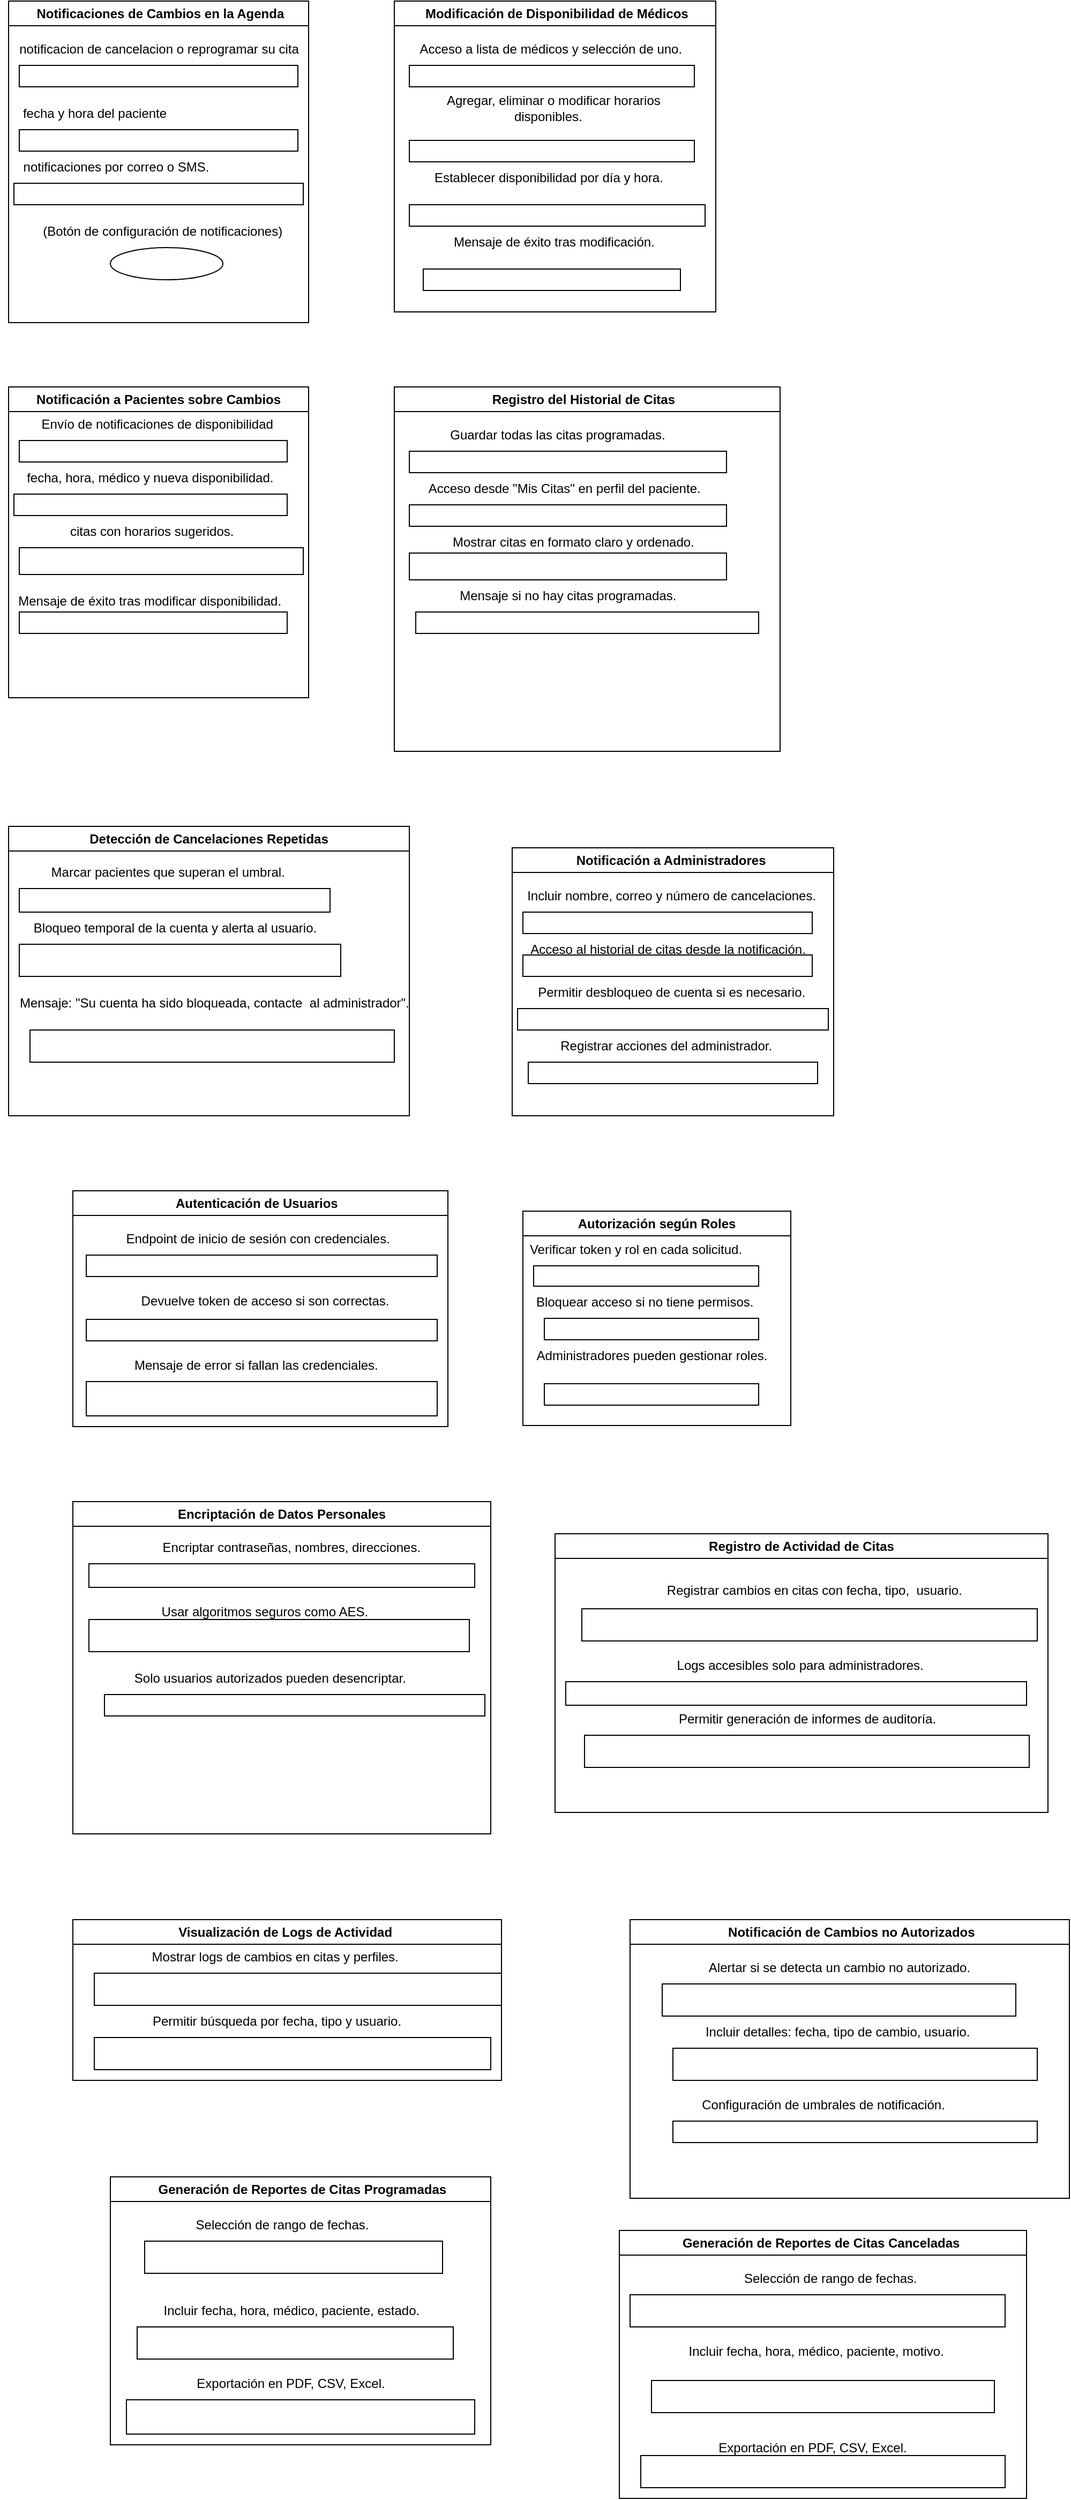<mxfile version="26.0.16">
  <diagram id="C5RBs43oDa-KdzZeNtuy" name="Page-1">
    <mxGraphModel dx="1434" dy="772" grid="1" gridSize="10" guides="1" tooltips="1" connect="1" arrows="1" fold="1" page="1" pageScale="1" pageWidth="827" pageHeight="1169" math="0" shadow="0">
      <root>
        <mxCell id="WIyWlLk6GJQsqaUBKTNV-0" />
        <mxCell id="WIyWlLk6GJQsqaUBKTNV-1" parent="WIyWlLk6GJQsqaUBKTNV-0" />
        <mxCell id="QI2eyzokvkNGWwJYQZhR-0" value="&lt;font style=&quot;vertical-align: inherit;&quot;&gt;&lt;font style=&quot;vertical-align: inherit;&quot;&gt;&amp;nbsp;Notificaciones de Cambios en la Agenda&lt;/font&gt;&lt;/font&gt;" style="swimlane;whiteSpace=wrap;html=1;" vertex="1" parent="WIyWlLk6GJQsqaUBKTNV-1">
          <mxGeometry x="40" y="40" width="280" height="300" as="geometry" />
        </mxCell>
        <mxCell id="QI2eyzokvkNGWwJYQZhR-1" value="&lt;font style=&quot;vertical-align: inherit;&quot;&gt;&lt;font style=&quot;vertical-align: inherit;&quot;&gt;&lt;font style=&quot;vertical-align: inherit;&quot;&gt;&lt;font style=&quot;vertical-align: inherit;&quot;&gt;notificacion de cancelacion o reprogramar su cita&lt;/font&gt;&lt;/font&gt;&lt;/font&gt;&lt;/font&gt;" style="text;html=1;align=center;verticalAlign=middle;resizable=0;points=[];autosize=1;strokeColor=none;fillColor=none;" vertex="1" parent="QI2eyzokvkNGWwJYQZhR-0">
          <mxGeometry y="30" width="280" height="30" as="geometry" />
        </mxCell>
        <mxCell id="QI2eyzokvkNGWwJYQZhR-2" value="&lt;font style=&quot;vertical-align: inherit;&quot;&gt;&lt;font style=&quot;vertical-align: inherit;&quot;&gt;&lt;font style=&quot;vertical-align: inherit;&quot;&gt;&lt;font style=&quot;vertical-align: inherit;&quot;&gt;fecha y hora del paciente&lt;/font&gt;&lt;/font&gt;&lt;/font&gt;&lt;/font&gt;" style="text;html=1;align=center;verticalAlign=middle;resizable=0;points=[];autosize=1;strokeColor=none;fillColor=none;" vertex="1" parent="QI2eyzokvkNGWwJYQZhR-0">
          <mxGeometry y="90" width="160" height="30" as="geometry" />
        </mxCell>
        <mxCell id="QI2eyzokvkNGWwJYQZhR-3" value="" style="rounded=0;whiteSpace=wrap;html=1;" vertex="1" parent="QI2eyzokvkNGWwJYQZhR-0">
          <mxGeometry x="10" y="60" width="260" height="20" as="geometry" />
        </mxCell>
        <mxCell id="QI2eyzokvkNGWwJYQZhR-4" value="" style="rounded=0;whiteSpace=wrap;html=1;" vertex="1" parent="QI2eyzokvkNGWwJYQZhR-0">
          <mxGeometry x="10" y="120" width="260" height="20" as="geometry" />
        </mxCell>
        <mxCell id="QI2eyzokvkNGWwJYQZhR-5" value="&lt;font style=&quot;vertical-align: inherit;&quot;&gt;&lt;font style=&quot;vertical-align: inherit;&quot;&gt;&lt;font style=&quot;vertical-align: inherit;&quot;&gt;&lt;font style=&quot;vertical-align: inherit;&quot;&gt;&amp;nbsp;notificaciones por correo o SMS.&amp;nbsp;&lt;/font&gt;&lt;/font&gt;&lt;/font&gt;&lt;/font&gt;" style="text;html=1;align=center;verticalAlign=middle;resizable=0;points=[];autosize=1;strokeColor=none;fillColor=none;" vertex="1" parent="QI2eyzokvkNGWwJYQZhR-0">
          <mxGeometry y="140" width="200" height="30" as="geometry" />
        </mxCell>
        <mxCell id="QI2eyzokvkNGWwJYQZhR-6" value="" style="rounded=0;whiteSpace=wrap;html=1;" vertex="1" parent="QI2eyzokvkNGWwJYQZhR-0">
          <mxGeometry x="5" y="170" width="270" height="20" as="geometry" />
        </mxCell>
        <mxCell id="QI2eyzokvkNGWwJYQZhR-7" value="&lt;font style=&quot;vertical-align: inherit;&quot;&gt;&lt;font style=&quot;vertical-align: inherit;&quot;&gt;&lt;font style=&quot;vertical-align: inherit;&quot;&gt;&lt;font style=&quot;vertical-align: inherit;&quot;&gt;(Botón de configuración de notificaciones)&amp;nbsp;&lt;/font&gt;&lt;/font&gt;&lt;/font&gt;&lt;/font&gt;" style="text;html=1;align=center;verticalAlign=middle;resizable=0;points=[];autosize=1;strokeColor=none;fillColor=none;" vertex="1" parent="QI2eyzokvkNGWwJYQZhR-0">
          <mxGeometry x="20" y="200" width="250" height="30" as="geometry" />
        </mxCell>
        <mxCell id="QI2eyzokvkNGWwJYQZhR-8" value="" style="ellipse;whiteSpace=wrap;html=1;" vertex="1" parent="QI2eyzokvkNGWwJYQZhR-0">
          <mxGeometry x="95" y="230" width="105" height="30" as="geometry" />
        </mxCell>
        <mxCell id="QI2eyzokvkNGWwJYQZhR-10" value="&lt;font style=&quot;vertical-align: inherit;&quot;&gt;&lt;font style=&quot;vertical-align: inherit;&quot;&gt;&amp;nbsp;Modificación de Disponibilidad de Médicos&lt;/font&gt;&lt;/font&gt;" style="swimlane;whiteSpace=wrap;html=1;" vertex="1" parent="WIyWlLk6GJQsqaUBKTNV-1">
          <mxGeometry x="400" y="40" width="300" height="290" as="geometry" />
        </mxCell>
        <mxCell id="QI2eyzokvkNGWwJYQZhR-11" value="&lt;font style=&quot;vertical-align: inherit;&quot;&gt;&lt;font style=&quot;vertical-align: inherit;&quot;&gt;Acceso a lista de médicos y selección de uno.&amp;nbsp; &amp;nbsp; &amp;nbsp;&lt;/font&gt;&lt;/font&gt;" style="text;html=1;align=center;verticalAlign=middle;resizable=0;points=[];autosize=1;strokeColor=none;fillColor=none;" vertex="1" parent="QI2eyzokvkNGWwJYQZhR-10">
          <mxGeometry x="14" y="30" width="280" height="30" as="geometry" />
        </mxCell>
        <mxCell id="QI2eyzokvkNGWwJYQZhR-12" value="" style="rounded=0;whiteSpace=wrap;html=1;" vertex="1" parent="QI2eyzokvkNGWwJYQZhR-10">
          <mxGeometry x="14" y="60" width="266" height="20" as="geometry" />
        </mxCell>
        <mxCell id="QI2eyzokvkNGWwJYQZhR-13" value="&lt;font style=&quot;vertical-align: inherit;&quot;&gt;&lt;font style=&quot;vertical-align: inherit;&quot;&gt;&amp;nbsp;Agregar, eliminar o modificar horarios disponibles.&amp;nbsp;&amp;nbsp;&lt;/font&gt;&lt;/font&gt;" style="text;html=1;align=center;verticalAlign=middle;whiteSpace=wrap;rounded=0;" vertex="1" parent="QI2eyzokvkNGWwJYQZhR-10">
          <mxGeometry x="14" y="90" width="266" height="20" as="geometry" />
        </mxCell>
        <mxCell id="QI2eyzokvkNGWwJYQZhR-14" value="" style="rounded=0;whiteSpace=wrap;html=1;" vertex="1" parent="QI2eyzokvkNGWwJYQZhR-10">
          <mxGeometry x="14" y="130" width="266" height="20" as="geometry" />
        </mxCell>
        <mxCell id="QI2eyzokvkNGWwJYQZhR-15" value="&lt;font style=&quot;vertical-align: inherit;&quot;&gt;&lt;font style=&quot;vertical-align: inherit;&quot;&gt;Establecer disponibilidad por día y hora.&amp;nbsp;&amp;nbsp;&lt;/font&gt;&lt;/font&gt;" style="text;html=1;align=center;verticalAlign=middle;resizable=0;points=[];autosize=1;strokeColor=none;fillColor=none;" vertex="1" parent="QI2eyzokvkNGWwJYQZhR-10">
          <mxGeometry x="27" y="150" width="240" height="30" as="geometry" />
        </mxCell>
        <mxCell id="QI2eyzokvkNGWwJYQZhR-16" value="" style="rounded=0;whiteSpace=wrap;html=1;" vertex="1" parent="QI2eyzokvkNGWwJYQZhR-10">
          <mxGeometry x="14" y="190" width="276" height="20" as="geometry" />
        </mxCell>
        <mxCell id="QI2eyzokvkNGWwJYQZhR-17" value="&lt;font style=&quot;vertical-align: inherit;&quot;&gt;&lt;font style=&quot;vertical-align: inherit;&quot;&gt;&amp;nbsp;Mensaje de éxito tras modificación.&amp;nbsp; &amp;nbsp;&lt;/font&gt;&lt;/font&gt;" style="text;html=1;align=center;verticalAlign=middle;resizable=0;points=[];autosize=1;strokeColor=none;fillColor=none;" vertex="1" parent="QI2eyzokvkNGWwJYQZhR-10">
          <mxGeometry x="42" y="210" width="220" height="30" as="geometry" />
        </mxCell>
        <mxCell id="QI2eyzokvkNGWwJYQZhR-18" value="" style="rounded=0;whiteSpace=wrap;html=1;" vertex="1" parent="QI2eyzokvkNGWwJYQZhR-10">
          <mxGeometry x="27" y="250" width="240" height="20" as="geometry" />
        </mxCell>
        <mxCell id="QI2eyzokvkNGWwJYQZhR-19" value="&lt;font style=&quot;vertical-align: inherit;&quot;&gt;&lt;font style=&quot;vertical-align: inherit;&quot;&gt;&amp;nbsp;Notificación a Pacientes sobre Cambios&amp;nbsp;&lt;/font&gt;&lt;/font&gt;" style="swimlane;whiteSpace=wrap;html=1;" vertex="1" parent="WIyWlLk6GJQsqaUBKTNV-1">
          <mxGeometry x="40" y="400" width="280" height="290" as="geometry" />
        </mxCell>
        <mxCell id="QI2eyzokvkNGWwJYQZhR-20" value="&lt;font style=&quot;vertical-align: inherit;&quot;&gt;&lt;font style=&quot;vertical-align: inherit;&quot;&gt;Envío de notificaciones de disponibilidad&amp;nbsp;&lt;/font&gt;&lt;/font&gt;" style="text;html=1;align=center;verticalAlign=middle;resizable=0;points=[];autosize=1;strokeColor=none;fillColor=none;" vertex="1" parent="QI2eyzokvkNGWwJYQZhR-19">
          <mxGeometry x="20" y="20" width="240" height="30" as="geometry" />
        </mxCell>
        <mxCell id="QI2eyzokvkNGWwJYQZhR-21" value="" style="rounded=0;whiteSpace=wrap;html=1;" vertex="1" parent="QI2eyzokvkNGWwJYQZhR-19">
          <mxGeometry x="10" y="50" width="250" height="20" as="geometry" />
        </mxCell>
        <mxCell id="QI2eyzokvkNGWwJYQZhR-22" value="&lt;font style=&quot;vertical-align: inherit;&quot;&gt;&lt;font style=&quot;vertical-align: inherit;&quot;&gt;fecha, hora, médico y nueva disponibilidad.&amp;nbsp;&amp;nbsp;&lt;/font&gt;&lt;/font&gt;" style="text;html=1;align=center;verticalAlign=middle;resizable=0;points=[];autosize=1;strokeColor=none;fillColor=none;" vertex="1" parent="QI2eyzokvkNGWwJYQZhR-19">
          <mxGeometry x="5" y="70" width="260" height="30" as="geometry" />
        </mxCell>
        <mxCell id="QI2eyzokvkNGWwJYQZhR-23" value="" style="rounded=0;whiteSpace=wrap;html=1;" vertex="1" parent="QI2eyzokvkNGWwJYQZhR-19">
          <mxGeometry x="5" y="100" width="255" height="20" as="geometry" />
        </mxCell>
        <mxCell id="QI2eyzokvkNGWwJYQZhR-24" value="&lt;font style=&quot;vertical-align: inherit;&quot;&gt;&lt;font style=&quot;vertical-align: inherit;&quot;&gt;citas con horarios sugeridos.&amp;nbsp;&lt;/font&gt;&lt;/font&gt;" style="text;html=1;align=center;verticalAlign=middle;resizable=0;points=[];autosize=1;strokeColor=none;fillColor=none;" vertex="1" parent="QI2eyzokvkNGWwJYQZhR-19">
          <mxGeometry x="45" y="120" width="180" height="30" as="geometry" />
        </mxCell>
        <mxCell id="QI2eyzokvkNGWwJYQZhR-25" value="" style="rounded=0;whiteSpace=wrap;html=1;" vertex="1" parent="QI2eyzokvkNGWwJYQZhR-19">
          <mxGeometry x="10" y="150" width="265" height="25" as="geometry" />
        </mxCell>
        <mxCell id="QI2eyzokvkNGWwJYQZhR-26" value="&lt;font style=&quot;vertical-align: inherit;&quot;&gt;&lt;font style=&quot;vertical-align: inherit;&quot;&gt;&amp;nbsp;Mensaje de éxito tras modificar disponibilidad.&amp;nbsp;&amp;nbsp;&lt;/font&gt;&lt;/font&gt;" style="text;html=1;align=center;verticalAlign=middle;resizable=0;points=[];autosize=1;strokeColor=none;fillColor=none;" vertex="1" parent="QI2eyzokvkNGWwJYQZhR-19">
          <mxGeometry x="-7.5" y="185" width="280" height="30" as="geometry" />
        </mxCell>
        <mxCell id="QI2eyzokvkNGWwJYQZhR-27" value="" style="rounded=0;whiteSpace=wrap;html=1;" vertex="1" parent="QI2eyzokvkNGWwJYQZhR-19">
          <mxGeometry x="10" y="210" width="250" height="20" as="geometry" />
        </mxCell>
        <mxCell id="QI2eyzokvkNGWwJYQZhR-28" value="&lt;font style=&quot;vertical-align: inherit;&quot;&gt;&lt;font style=&quot;vertical-align: inherit;&quot;&gt;Registro del Historial de Citas&amp;nbsp;&amp;nbsp;&lt;/font&gt;&lt;/font&gt;" style="swimlane;whiteSpace=wrap;html=1;" vertex="1" parent="WIyWlLk6GJQsqaUBKTNV-1">
          <mxGeometry x="400" y="400" width="360" height="340" as="geometry" />
        </mxCell>
        <mxCell id="QI2eyzokvkNGWwJYQZhR-29" value="&lt;font style=&quot;vertical-align: inherit;&quot;&gt;&lt;font style=&quot;vertical-align: inherit;&quot;&gt;Guardar todas las citas programadas.&amp;nbsp; &amp;nbsp; &amp;nbsp;&amp;nbsp;&lt;/font&gt;&lt;/font&gt;" style="text;html=1;align=center;verticalAlign=middle;resizable=0;points=[];autosize=1;strokeColor=none;fillColor=none;" vertex="1" parent="QI2eyzokvkNGWwJYQZhR-28">
          <mxGeometry x="42" y="30" width="240" height="30" as="geometry" />
        </mxCell>
        <mxCell id="QI2eyzokvkNGWwJYQZhR-30" value="" style="rounded=0;whiteSpace=wrap;html=1;" vertex="1" parent="QI2eyzokvkNGWwJYQZhR-28">
          <mxGeometry x="14" y="60" width="296" height="20" as="geometry" />
        </mxCell>
        <mxCell id="QI2eyzokvkNGWwJYQZhR-31" value="&lt;font style=&quot;vertical-align: inherit;&quot;&gt;&lt;font style=&quot;vertical-align: inherit;&quot;&gt;Acceso desde &quot;Mis Citas&quot; en perfil del paciente.&amp;nbsp;&lt;/font&gt;&lt;/font&gt;" style="text;html=1;align=center;verticalAlign=middle;resizable=0;points=[];autosize=1;strokeColor=none;fillColor=none;" vertex="1" parent="QI2eyzokvkNGWwJYQZhR-28">
          <mxGeometry x="20" y="80" width="280" height="30" as="geometry" />
        </mxCell>
        <mxCell id="QI2eyzokvkNGWwJYQZhR-32" value="" style="rounded=0;whiteSpace=wrap;html=1;" vertex="1" parent="QI2eyzokvkNGWwJYQZhR-28">
          <mxGeometry x="14" y="110" width="296" height="20" as="geometry" />
        </mxCell>
        <mxCell id="QI2eyzokvkNGWwJYQZhR-33" value="&lt;font style=&quot;vertical-align: inherit;&quot;&gt;&lt;font style=&quot;vertical-align: inherit;&quot;&gt;&amp;nbsp;Mostrar citas en formato claro y ordenado.&amp;nbsp; &amp;nbsp;&lt;/font&gt;&lt;/font&gt;" style="text;html=1;align=center;verticalAlign=middle;resizable=0;points=[];autosize=1;strokeColor=none;fillColor=none;" vertex="1" parent="QI2eyzokvkNGWwJYQZhR-28">
          <mxGeometry x="40" y="130" width="260" height="30" as="geometry" />
        </mxCell>
        <mxCell id="QI2eyzokvkNGWwJYQZhR-34" value="" style="rounded=0;whiteSpace=wrap;html=1;" vertex="1" parent="QI2eyzokvkNGWwJYQZhR-28">
          <mxGeometry x="14" y="155" width="296" height="25" as="geometry" />
        </mxCell>
        <mxCell id="QI2eyzokvkNGWwJYQZhR-35" value="&lt;font style=&quot;vertical-align: inherit;&quot;&gt;&lt;font style=&quot;vertical-align: inherit;&quot;&gt;Mensaje si no hay citas programadas.&amp;nbsp; &amp;nbsp; &amp;nbsp; &amp;nbsp; &amp;nbsp; &amp;nbsp;&lt;/font&gt;&lt;/font&gt;" style="text;html=1;align=center;verticalAlign=middle;resizable=0;points=[];autosize=1;strokeColor=none;fillColor=none;" vertex="1" parent="QI2eyzokvkNGWwJYQZhR-28">
          <mxGeometry x="50" y="180" width="260" height="30" as="geometry" />
        </mxCell>
        <mxCell id="QI2eyzokvkNGWwJYQZhR-36" value="" style="rounded=0;whiteSpace=wrap;html=1;" vertex="1" parent="QI2eyzokvkNGWwJYQZhR-28">
          <mxGeometry x="20" y="210" width="320" height="20" as="geometry" />
        </mxCell>
        <mxCell id="QI2eyzokvkNGWwJYQZhR-37" value="&lt;font style=&quot;vertical-align: inherit;&quot;&gt;&lt;font style=&quot;vertical-align: inherit;&quot;&gt;&amp;nbsp;Detección de Cancelaciones Repetidas&amp;nbsp;&lt;/font&gt;&lt;/font&gt;" style="swimlane;whiteSpace=wrap;html=1;" vertex="1" parent="WIyWlLk6GJQsqaUBKTNV-1">
          <mxGeometry x="40" y="810" width="374" height="270" as="geometry" />
        </mxCell>
        <mxCell id="QI2eyzokvkNGWwJYQZhR-38" value="&lt;font style=&quot;vertical-align: inherit;&quot;&gt;&lt;font style=&quot;vertical-align: inherit;&quot;&gt;Marcar pacientes que superan el umbral.&amp;nbsp; &amp;nbsp; &amp;nbsp; &amp;nbsp;&lt;/font&gt;&lt;/font&gt;" style="text;html=1;align=center;verticalAlign=middle;resizable=0;points=[];autosize=1;strokeColor=none;fillColor=none;" vertex="1" parent="QI2eyzokvkNGWwJYQZhR-37">
          <mxGeometry x="30" y="28" width="260" height="30" as="geometry" />
        </mxCell>
        <mxCell id="QI2eyzokvkNGWwJYQZhR-39" value="" style="rounded=0;whiteSpace=wrap;html=1;" vertex="1" parent="QI2eyzokvkNGWwJYQZhR-37">
          <mxGeometry x="10" y="58" width="290" height="22" as="geometry" />
        </mxCell>
        <mxCell id="QI2eyzokvkNGWwJYQZhR-40" value="&lt;font style=&quot;vertical-align: inherit;&quot;&gt;&lt;font style=&quot;vertical-align: inherit;&quot;&gt;Bloqueo temporal de la cuenta y alerta al usuario.&lt;/font&gt;&lt;/font&gt;" style="text;html=1;align=center;verticalAlign=middle;resizable=0;points=[];autosize=1;strokeColor=none;fillColor=none;" vertex="1" parent="QI2eyzokvkNGWwJYQZhR-37">
          <mxGeometry x="10" y="80" width="290" height="30" as="geometry" />
        </mxCell>
        <mxCell id="QI2eyzokvkNGWwJYQZhR-41" value="" style="rounded=0;whiteSpace=wrap;html=1;" vertex="1" parent="QI2eyzokvkNGWwJYQZhR-37">
          <mxGeometry x="10" y="110" width="300" height="30" as="geometry" />
        </mxCell>
        <mxCell id="QI2eyzokvkNGWwJYQZhR-42" value="&lt;div&gt;&lt;font style=&quot;vertical-align: inherit;&quot;&gt;&lt;font style=&quot;vertical-align: inherit;&quot;&gt;Mensaje: &quot;Su cuenta ha sido bloqueada, contacte &lt;/font&gt;&lt;/font&gt;&lt;span style=&quot;background-color: transparent; color: light-dark(rgb(0, 0, 0), rgb(255, 255, 255));&quot;&gt;&lt;font style=&quot;vertical-align: inherit;&quot;&gt;&lt;font style=&quot;vertical-align: inherit;&quot;&gt;&amp;nbsp;al administrador&quot;.&amp;nbsp; &amp;nbsp; &amp;nbsp; &amp;nbsp;&amp;nbsp;&lt;/font&gt;&lt;/font&gt;&lt;/span&gt;&lt;/div&gt;" style="text;html=1;align=center;verticalAlign=middle;resizable=0;points=[];autosize=1;strokeColor=none;fillColor=none;" vertex="1" parent="QI2eyzokvkNGWwJYQZhR-37">
          <mxGeometry y="150" width="410" height="30" as="geometry" />
        </mxCell>
        <mxCell id="QI2eyzokvkNGWwJYQZhR-43" value="" style="rounded=0;whiteSpace=wrap;html=1;" vertex="1" parent="QI2eyzokvkNGWwJYQZhR-37">
          <mxGeometry x="20" y="190" width="340" height="30" as="geometry" />
        </mxCell>
        <mxCell id="QI2eyzokvkNGWwJYQZhR-44" value="&lt;font style=&quot;vertical-align: inherit;&quot;&gt;&lt;font style=&quot;vertical-align: inherit;&quot;&gt;Notificación a Administradores&amp;nbsp;&lt;/font&gt;&lt;/font&gt;" style="swimlane;whiteSpace=wrap;html=1;" vertex="1" parent="WIyWlLk6GJQsqaUBKTNV-1">
          <mxGeometry x="510" y="830" width="300" height="250" as="geometry" />
        </mxCell>
        <mxCell id="QI2eyzokvkNGWwJYQZhR-45" value="&lt;font style=&quot;vertical-align: inherit;&quot;&gt;&lt;font style=&quot;vertical-align: inherit;&quot;&gt;&amp;nbsp;Incluir nombre, correo y número de cancelaciones.&amp;nbsp;&amp;nbsp;&lt;/font&gt;&lt;/font&gt;" style="text;html=1;align=center;verticalAlign=middle;resizable=0;points=[];autosize=1;strokeColor=none;fillColor=none;" vertex="1" parent="QI2eyzokvkNGWwJYQZhR-44">
          <mxGeometry y="30" width="300" height="30" as="geometry" />
        </mxCell>
        <mxCell id="QI2eyzokvkNGWwJYQZhR-46" value="" style="rounded=0;whiteSpace=wrap;html=1;" vertex="1" parent="QI2eyzokvkNGWwJYQZhR-44">
          <mxGeometry x="10" y="60" width="270" height="20" as="geometry" />
        </mxCell>
        <mxCell id="QI2eyzokvkNGWwJYQZhR-47" value="&lt;font style=&quot;vertical-align: inherit;&quot;&gt;&lt;font style=&quot;vertical-align: inherit;&quot;&gt;&amp;nbsp;Acceso al historial de citas desde la notificación.&amp;nbsp;&lt;/font&gt;&lt;/font&gt;" style="text;html=1;align=center;verticalAlign=middle;resizable=0;points=[];autosize=1;strokeColor=none;fillColor=none;" vertex="1" parent="QI2eyzokvkNGWwJYQZhR-44">
          <mxGeometry y="80" width="290" height="30" as="geometry" />
        </mxCell>
        <mxCell id="QI2eyzokvkNGWwJYQZhR-48" value="" style="rounded=0;whiteSpace=wrap;html=1;" vertex="1" parent="QI2eyzokvkNGWwJYQZhR-44">
          <mxGeometry x="10" y="100" width="270" height="20" as="geometry" />
        </mxCell>
        <mxCell id="QI2eyzokvkNGWwJYQZhR-49" value="&lt;font style=&quot;vertical-align: inherit;&quot;&gt;&lt;font style=&quot;vertical-align: inherit;&quot;&gt;&amp;nbsp;Permitir desbloqueo de cuenta si es necesario.&amp;nbsp;&amp;nbsp;&lt;/font&gt;&lt;/font&gt;" style="text;html=1;align=center;verticalAlign=middle;resizable=0;points=[];autosize=1;strokeColor=none;fillColor=none;" vertex="1" parent="QI2eyzokvkNGWwJYQZhR-44">
          <mxGeometry x="10" y="120" width="280" height="30" as="geometry" />
        </mxCell>
        <mxCell id="QI2eyzokvkNGWwJYQZhR-50" value="" style="rounded=0;whiteSpace=wrap;html=1;" vertex="1" parent="QI2eyzokvkNGWwJYQZhR-44">
          <mxGeometry x="5" y="150" width="290" height="20" as="geometry" />
        </mxCell>
        <mxCell id="QI2eyzokvkNGWwJYQZhR-51" value="&lt;font style=&quot;vertical-align: inherit;&quot;&gt;&lt;font style=&quot;vertical-align: inherit;&quot;&gt;&amp;nbsp;Registrar acciones del administrador.&amp;nbsp;&amp;nbsp;&lt;/font&gt;&lt;/font&gt;" style="text;html=1;align=center;verticalAlign=middle;resizable=0;points=[];autosize=1;strokeColor=none;fillColor=none;" vertex="1" parent="QI2eyzokvkNGWwJYQZhR-44">
          <mxGeometry x="30" y="170" width="230" height="30" as="geometry" />
        </mxCell>
        <mxCell id="QI2eyzokvkNGWwJYQZhR-52" value="" style="rounded=0;whiteSpace=wrap;html=1;" vertex="1" parent="QI2eyzokvkNGWwJYQZhR-44">
          <mxGeometry x="15" y="200" width="270" height="20" as="geometry" />
        </mxCell>
        <mxCell id="QI2eyzokvkNGWwJYQZhR-53" value="&lt;font style=&quot;vertical-align: inherit;&quot;&gt;&lt;font style=&quot;vertical-align: inherit;&quot;&gt;&amp;nbsp;Autenticación de Usuarios&amp;nbsp; &amp;nbsp;&lt;/font&gt;&lt;/font&gt;" style="swimlane;whiteSpace=wrap;html=1;" vertex="1" parent="WIyWlLk6GJQsqaUBKTNV-1">
          <mxGeometry x="100" y="1150" width="350" height="220" as="geometry" />
        </mxCell>
        <mxCell id="QI2eyzokvkNGWwJYQZhR-54" value="&lt;font style=&quot;vertical-align: inherit;&quot;&gt;&lt;font style=&quot;vertical-align: inherit;&quot;&gt;&amp;nbsp;Endpoint de inicio de sesión con credenciales.&amp;nbsp;&amp;nbsp;&lt;/font&gt;&lt;/font&gt;" style="text;html=1;align=center;verticalAlign=middle;resizable=0;points=[];autosize=1;strokeColor=none;fillColor=none;" vertex="1" parent="QI2eyzokvkNGWwJYQZhR-53">
          <mxGeometry x="34" y="30" width="280" height="30" as="geometry" />
        </mxCell>
        <mxCell id="QI2eyzokvkNGWwJYQZhR-55" value="" style="rounded=0;whiteSpace=wrap;html=1;" vertex="1" parent="QI2eyzokvkNGWwJYQZhR-53">
          <mxGeometry x="12.5" y="60" width="327.5" height="20" as="geometry" />
        </mxCell>
        <mxCell id="QI2eyzokvkNGWwJYQZhR-56" value="&lt;font style=&quot;vertical-align: inherit;&quot;&gt;&lt;font style=&quot;vertical-align: inherit;&quot;&gt;Devuelve token de acceso si son correctas.&amp;nbsp; &amp;nbsp;&lt;/font&gt;&lt;/font&gt;" style="text;html=1;align=center;verticalAlign=middle;resizable=0;points=[];autosize=1;strokeColor=none;fillColor=none;" vertex="1" parent="QI2eyzokvkNGWwJYQZhR-53">
          <mxGeometry x="54" y="88" width="260" height="30" as="geometry" />
        </mxCell>
        <mxCell id="QI2eyzokvkNGWwJYQZhR-57" value="" style="rounded=0;whiteSpace=wrap;html=1;" vertex="1" parent="QI2eyzokvkNGWwJYQZhR-53">
          <mxGeometry x="12.5" y="120" width="327.5" height="20" as="geometry" />
        </mxCell>
        <mxCell id="QI2eyzokvkNGWwJYQZhR-58" value="&lt;font style=&quot;vertical-align: inherit;&quot;&gt;&lt;font style=&quot;vertical-align: inherit;&quot;&gt;&amp;nbsp;Mensaje de error si fallan las credenciales.&amp;nbsp; &amp;nbsp;&lt;/font&gt;&lt;/font&gt;" style="text;html=1;align=center;verticalAlign=middle;resizable=0;points=[];autosize=1;strokeColor=none;fillColor=none;" vertex="1" parent="QI2eyzokvkNGWwJYQZhR-53">
          <mxGeometry x="44" y="148" width="260" height="30" as="geometry" />
        </mxCell>
        <mxCell id="QI2eyzokvkNGWwJYQZhR-59" value="" style="rounded=0;whiteSpace=wrap;html=1;" vertex="1" parent="QI2eyzokvkNGWwJYQZhR-53">
          <mxGeometry x="12.5" y="178" width="327.5" height="32" as="geometry" />
        </mxCell>
        <mxCell id="QI2eyzokvkNGWwJYQZhR-60" value="&lt;font style=&quot;vertical-align: inherit;&quot;&gt;&lt;font style=&quot;vertical-align: inherit;&quot;&gt;&amp;nbsp;Autorización según Roles&amp;nbsp;&lt;/font&gt;&lt;/font&gt;" style="swimlane;whiteSpace=wrap;html=1;" vertex="1" parent="WIyWlLk6GJQsqaUBKTNV-1">
          <mxGeometry x="520" y="1169" width="250" height="200" as="geometry" />
        </mxCell>
        <mxCell id="QI2eyzokvkNGWwJYQZhR-61" value="&lt;font style=&quot;vertical-align: inherit;&quot;&gt;&lt;font style=&quot;vertical-align: inherit;&quot;&gt;Verificar token y rol en cada solicitud.&amp;nbsp; &amp;nbsp;&lt;/font&gt;&lt;/font&gt;" style="text;html=1;align=center;verticalAlign=middle;resizable=0;points=[];autosize=1;strokeColor=none;fillColor=none;" vertex="1" parent="QI2eyzokvkNGWwJYQZhR-60">
          <mxGeometry x="-5" y="21" width="230" height="30" as="geometry" />
        </mxCell>
        <mxCell id="QI2eyzokvkNGWwJYQZhR-62" value="" style="rounded=0;whiteSpace=wrap;html=1;" vertex="1" parent="QI2eyzokvkNGWwJYQZhR-60">
          <mxGeometry x="10" y="51" width="210" height="19" as="geometry" />
        </mxCell>
        <mxCell id="QI2eyzokvkNGWwJYQZhR-63" value="&lt;font style=&quot;vertical-align: inherit;&quot;&gt;&lt;font style=&quot;vertical-align: inherit;&quot;&gt;Bloquear acceso si no tiene permisos.&amp;nbsp;&lt;/font&gt;&lt;/font&gt;" style="text;html=1;align=center;verticalAlign=middle;resizable=0;points=[];autosize=1;strokeColor=none;fillColor=none;" vertex="1" parent="QI2eyzokvkNGWwJYQZhR-60">
          <mxGeometry y="70" width="230" height="30" as="geometry" />
        </mxCell>
        <mxCell id="QI2eyzokvkNGWwJYQZhR-64" value="" style="rounded=0;whiteSpace=wrap;html=1;" vertex="1" parent="QI2eyzokvkNGWwJYQZhR-60">
          <mxGeometry x="20" y="100" width="200" height="20" as="geometry" />
        </mxCell>
        <mxCell id="QI2eyzokvkNGWwJYQZhR-65" value="&lt;font style=&quot;vertical-align: inherit;&quot;&gt;&lt;font style=&quot;vertical-align: inherit;&quot;&gt;Administradores pueden gestionar roles.&amp;nbsp; &amp;nbsp;&lt;/font&gt;&lt;/font&gt;" style="text;html=1;align=center;verticalAlign=middle;resizable=0;points=[];autosize=1;strokeColor=none;fillColor=none;" vertex="1" parent="QI2eyzokvkNGWwJYQZhR-60">
          <mxGeometry y="120" width="250" height="30" as="geometry" />
        </mxCell>
        <mxCell id="QI2eyzokvkNGWwJYQZhR-66" value="" style="rounded=0;whiteSpace=wrap;html=1;" vertex="1" parent="QI2eyzokvkNGWwJYQZhR-60">
          <mxGeometry x="20" y="161" width="200" height="20" as="geometry" />
        </mxCell>
        <mxCell id="QI2eyzokvkNGWwJYQZhR-67" value="&lt;font style=&quot;vertical-align: inherit;&quot;&gt;&lt;font style=&quot;vertical-align: inherit;&quot;&gt;&amp;nbsp;Encriptación de Datos Personales&amp;nbsp;&lt;/font&gt;&lt;/font&gt;" style="swimlane;whiteSpace=wrap;html=1;" vertex="1" parent="WIyWlLk6GJQsqaUBKTNV-1">
          <mxGeometry x="100" y="1440" width="390" height="310" as="geometry" />
        </mxCell>
        <mxCell id="QI2eyzokvkNGWwJYQZhR-68" value="&lt;font style=&quot;vertical-align: inherit;&quot;&gt;&lt;font style=&quot;vertical-align: inherit;&quot;&gt;Encriptar contraseñas, nombres, direcciones.&amp;nbsp;&amp;nbsp;&lt;/font&gt;&lt;/font&gt;" style="text;html=1;align=center;verticalAlign=middle;resizable=0;points=[];autosize=1;strokeColor=none;fillColor=none;" vertex="1" parent="QI2eyzokvkNGWwJYQZhR-67">
          <mxGeometry x="72" y="28" width="270" height="30" as="geometry" />
        </mxCell>
        <mxCell id="QI2eyzokvkNGWwJYQZhR-70" value="" style="rounded=0;whiteSpace=wrap;html=1;" vertex="1" parent="QI2eyzokvkNGWwJYQZhR-67">
          <mxGeometry x="15" y="58" width="360" height="22" as="geometry" />
        </mxCell>
        <mxCell id="QI2eyzokvkNGWwJYQZhR-71" value="&lt;font style=&quot;vertical-align: inherit;&quot;&gt;&lt;font style=&quot;vertical-align: inherit;&quot;&gt;Usar algoritmos seguros como AES.&amp;nbsp; &amp;nbsp; &amp;nbsp;&lt;/font&gt;&lt;/font&gt;" style="text;html=1;align=center;verticalAlign=middle;resizable=0;points=[];autosize=1;strokeColor=none;fillColor=none;" vertex="1" parent="QI2eyzokvkNGWwJYQZhR-67">
          <mxGeometry x="72" y="88" width="230" height="30" as="geometry" />
        </mxCell>
        <mxCell id="QI2eyzokvkNGWwJYQZhR-69" value="" style="rounded=0;whiteSpace=wrap;html=1;" vertex="1" parent="QI2eyzokvkNGWwJYQZhR-67">
          <mxGeometry x="15" y="110" width="355" height="30" as="geometry" />
        </mxCell>
        <mxCell id="QI2eyzokvkNGWwJYQZhR-72" value="&lt;font style=&quot;vertical-align: inherit;&quot;&gt;&lt;font style=&quot;vertical-align: inherit;&quot;&gt;Solo usuarios autorizados pueden desencriptar.&amp;nbsp;&amp;nbsp;&lt;/font&gt;&lt;/font&gt;" style="text;html=1;align=center;verticalAlign=middle;resizable=0;points=[];autosize=1;strokeColor=none;fillColor=none;" vertex="1" parent="QI2eyzokvkNGWwJYQZhR-67">
          <mxGeometry x="47" y="150" width="280" height="30" as="geometry" />
        </mxCell>
        <mxCell id="QI2eyzokvkNGWwJYQZhR-73" value="" style="rounded=0;whiteSpace=wrap;html=1;" vertex="1" parent="QI2eyzokvkNGWwJYQZhR-67">
          <mxGeometry x="29.5" y="180" width="355" height="20" as="geometry" />
        </mxCell>
        <mxCell id="QI2eyzokvkNGWwJYQZhR-74" value="&lt;font style=&quot;vertical-align: inherit;&quot;&gt;&lt;font style=&quot;vertical-align: inherit;&quot;&gt;&amp;nbsp;Registro de Actividad de Citas&amp;nbsp;&lt;/font&gt;&lt;/font&gt;" style="swimlane;whiteSpace=wrap;html=1;" vertex="1" parent="WIyWlLk6GJQsqaUBKTNV-1">
          <mxGeometry x="550" y="1470" width="460" height="260" as="geometry" />
        </mxCell>
        <mxCell id="QI2eyzokvkNGWwJYQZhR-75" value="&lt;div&gt;&lt;font style=&quot;vertical-align: inherit;&quot;&gt;&lt;font style=&quot;vertical-align: inherit;&quot;&gt;Registrar cambios en citas con fecha, tipo, &lt;/font&gt;&lt;/font&gt;&lt;span style=&quot;background-color: transparent; color: light-dark(rgb(0, 0, 0), rgb(255, 255, 255));&quot;&gt;&lt;font style=&quot;vertical-align: inherit;&quot;&gt;&lt;font style=&quot;vertical-align: inherit;&quot;&gt;&amp;nbsp;usuario.&amp;nbsp;&amp;nbsp;&lt;/font&gt;&lt;/font&gt;&lt;/span&gt;&lt;/div&gt;" style="text;html=1;align=center;verticalAlign=middle;resizable=0;points=[];autosize=1;strokeColor=none;fillColor=none;" vertex="1" parent="QI2eyzokvkNGWwJYQZhR-74">
          <mxGeometry x="90" y="38" width="310" height="30" as="geometry" />
        </mxCell>
        <mxCell id="QI2eyzokvkNGWwJYQZhR-76" value="" style="rounded=0;whiteSpace=wrap;html=1;" vertex="1" parent="QI2eyzokvkNGWwJYQZhR-74">
          <mxGeometry x="25" y="70" width="425" height="30" as="geometry" />
        </mxCell>
        <mxCell id="QI2eyzokvkNGWwJYQZhR-77" value="&lt;font style=&quot;vertical-align: inherit;&quot;&gt;&lt;font style=&quot;vertical-align: inherit;&quot;&gt;&amp;nbsp;Logs accesibles solo para administradores.&amp;nbsp;&amp;nbsp;&lt;/font&gt;&lt;/font&gt;" style="text;html=1;align=center;verticalAlign=middle;resizable=0;points=[];autosize=1;strokeColor=none;fillColor=none;" vertex="1" parent="QI2eyzokvkNGWwJYQZhR-74">
          <mxGeometry x="100" y="108" width="260" height="30" as="geometry" />
        </mxCell>
        <mxCell id="QI2eyzokvkNGWwJYQZhR-78" value="" style="rounded=0;whiteSpace=wrap;html=1;" vertex="1" parent="QI2eyzokvkNGWwJYQZhR-74">
          <mxGeometry x="10" y="138" width="430" height="22" as="geometry" />
        </mxCell>
        <mxCell id="QI2eyzokvkNGWwJYQZhR-79" value="&lt;font style=&quot;vertical-align: inherit;&quot;&gt;&lt;font style=&quot;vertical-align: inherit;&quot;&gt;&amp;nbsp;Permitir generación de informes de auditoría.&amp;nbsp;&lt;/font&gt;&lt;/font&gt;" style="text;html=1;align=center;verticalAlign=middle;resizable=0;points=[];autosize=1;strokeColor=none;fillColor=none;" vertex="1" parent="QI2eyzokvkNGWwJYQZhR-74">
          <mxGeometry x="100" y="158" width="270" height="30" as="geometry" />
        </mxCell>
        <mxCell id="QI2eyzokvkNGWwJYQZhR-80" value="" style="rounded=0;whiteSpace=wrap;html=1;" vertex="1" parent="QI2eyzokvkNGWwJYQZhR-74">
          <mxGeometry x="27.5" y="188" width="415" height="30" as="geometry" />
        </mxCell>
        <mxCell id="QI2eyzokvkNGWwJYQZhR-81" value="&lt;font style=&quot;vertical-align: inherit;&quot;&gt;&lt;font style=&quot;vertical-align: inherit;&quot;&gt;Visualización de Logs de Actividad&amp;nbsp;&lt;/font&gt;&lt;/font&gt;" style="swimlane;whiteSpace=wrap;html=1;" vertex="1" parent="WIyWlLk6GJQsqaUBKTNV-1">
          <mxGeometry x="100" y="1830" width="400" height="150" as="geometry" />
        </mxCell>
        <mxCell id="QI2eyzokvkNGWwJYQZhR-82" value="&lt;font style=&quot;vertical-align: inherit;&quot;&gt;&lt;font style=&quot;vertical-align: inherit;&quot;&gt;&amp;nbsp;Mostrar logs de cambios en citas y perfiles.&amp;nbsp;&amp;nbsp;&lt;/font&gt;&lt;/font&gt;" style="text;html=1;align=center;verticalAlign=middle;resizable=0;points=[];autosize=1;strokeColor=none;fillColor=none;" vertex="1" parent="QI2eyzokvkNGWwJYQZhR-81">
          <mxGeometry x="60" y="20" width="260" height="30" as="geometry" />
        </mxCell>
        <mxCell id="QI2eyzokvkNGWwJYQZhR-83" value="" style="rounded=0;whiteSpace=wrap;html=1;" vertex="1" parent="QI2eyzokvkNGWwJYQZhR-81">
          <mxGeometry x="20" y="50" width="380" height="30" as="geometry" />
        </mxCell>
        <mxCell id="QI2eyzokvkNGWwJYQZhR-84" value="&lt;font style=&quot;vertical-align: inherit;&quot;&gt;&lt;font style=&quot;vertical-align: inherit;&quot;&gt;Permitir búsqueda por fecha, tipo y usuario.&lt;/font&gt;&lt;/font&gt;" style="text;html=1;align=center;verticalAlign=middle;resizable=0;points=[];autosize=1;strokeColor=none;fillColor=none;" vertex="1" parent="QI2eyzokvkNGWwJYQZhR-81">
          <mxGeometry x="60" y="80" width="260" height="30" as="geometry" />
        </mxCell>
        <mxCell id="QI2eyzokvkNGWwJYQZhR-85" value="" style="rounded=0;whiteSpace=wrap;html=1;" vertex="1" parent="QI2eyzokvkNGWwJYQZhR-81">
          <mxGeometry x="20" y="110" width="370" height="30" as="geometry" />
        </mxCell>
        <mxCell id="QI2eyzokvkNGWwJYQZhR-86" value="&lt;font style=&quot;vertical-align: inherit;&quot;&gt;&lt;font style=&quot;vertical-align: inherit;&quot;&gt;&amp;nbsp;Notificación de Cambios no Autorizados&lt;/font&gt;&lt;/font&gt;" style="swimlane;whiteSpace=wrap;html=1;" vertex="1" parent="WIyWlLk6GJQsqaUBKTNV-1">
          <mxGeometry x="620" y="1830" width="410" height="260" as="geometry" />
        </mxCell>
        <mxCell id="QI2eyzokvkNGWwJYQZhR-87" value="&lt;font style=&quot;vertical-align: inherit;&quot;&gt;&lt;font style=&quot;vertical-align: inherit;&quot;&gt;&amp;nbsp;Alertar si se detecta un cambio no autorizado.&amp;nbsp;&lt;/font&gt;&lt;/font&gt;" style="text;html=1;align=center;verticalAlign=middle;resizable=0;points=[];autosize=1;strokeColor=none;fillColor=none;" vertex="1" parent="QI2eyzokvkNGWwJYQZhR-86">
          <mxGeometry x="60" y="30" width="270" height="30" as="geometry" />
        </mxCell>
        <mxCell id="QI2eyzokvkNGWwJYQZhR-88" value="" style="rounded=0;whiteSpace=wrap;html=1;" vertex="1" parent="QI2eyzokvkNGWwJYQZhR-86">
          <mxGeometry x="30" y="60" width="330" height="30" as="geometry" />
        </mxCell>
        <mxCell id="QI2eyzokvkNGWwJYQZhR-89" value="&lt;font style=&quot;vertical-align: inherit;&quot;&gt;&lt;font style=&quot;vertical-align: inherit;&quot;&gt;Incluir detalles: fecha, tipo de cambio, usuario.&amp;nbsp;&lt;/font&gt;&lt;/font&gt;" style="text;html=1;align=center;verticalAlign=middle;resizable=0;points=[];autosize=1;strokeColor=none;fillColor=none;" vertex="1" parent="QI2eyzokvkNGWwJYQZhR-86">
          <mxGeometry x="60" y="90" width="270" height="30" as="geometry" />
        </mxCell>
        <mxCell id="QI2eyzokvkNGWwJYQZhR-90" value="" style="rounded=0;whiteSpace=wrap;html=1;" vertex="1" parent="QI2eyzokvkNGWwJYQZhR-86">
          <mxGeometry x="40" y="120" width="340" height="30" as="geometry" />
        </mxCell>
        <mxCell id="QI2eyzokvkNGWwJYQZhR-91" value="&lt;font style=&quot;vertical-align: inherit;&quot;&gt;&lt;font style=&quot;vertical-align: inherit;&quot;&gt;&amp;nbsp;Configuración de umbrales de notificación.&amp;nbsp; &amp;nbsp; &amp;nbsp; &amp;nbsp;&lt;/font&gt;&lt;/font&gt;" style="text;html=1;align=center;verticalAlign=middle;resizable=0;points=[];autosize=1;strokeColor=none;fillColor=none;" vertex="1" parent="QI2eyzokvkNGWwJYQZhR-86">
          <mxGeometry x="50" y="158" width="280" height="30" as="geometry" />
        </mxCell>
        <mxCell id="QI2eyzokvkNGWwJYQZhR-92" value="" style="rounded=0;whiteSpace=wrap;html=1;" vertex="1" parent="QI2eyzokvkNGWwJYQZhR-86">
          <mxGeometry x="40" y="188" width="340" height="20" as="geometry" />
        </mxCell>
        <mxCell id="QI2eyzokvkNGWwJYQZhR-93" value="&lt;font style=&quot;vertical-align: inherit;&quot;&gt;&lt;font style=&quot;vertical-align: inherit;&quot;&gt;&amp;nbsp;Generación de Reportes de Citas Programadas&lt;/font&gt;&lt;/font&gt;" style="swimlane;whiteSpace=wrap;html=1;" vertex="1" parent="WIyWlLk6GJQsqaUBKTNV-1">
          <mxGeometry x="135" y="2070" width="355" height="250" as="geometry" />
        </mxCell>
        <mxCell id="QI2eyzokvkNGWwJYQZhR-94" value="&lt;font style=&quot;vertical-align: inherit;&quot;&gt;&lt;font style=&quot;vertical-align: inherit;&quot;&gt;Selección de rango de fechas.&amp;nbsp; &amp;nbsp;&lt;/font&gt;&lt;/font&gt;" style="text;html=1;align=center;verticalAlign=middle;resizable=0;points=[];autosize=1;strokeColor=none;fillColor=none;" vertex="1" parent="QI2eyzokvkNGWwJYQZhR-93">
          <mxGeometry x="70" y="30" width="190" height="30" as="geometry" />
        </mxCell>
        <mxCell id="QI2eyzokvkNGWwJYQZhR-95" value="" style="rounded=0;whiteSpace=wrap;html=1;" vertex="1" parent="QI2eyzokvkNGWwJYQZhR-93">
          <mxGeometry x="32" y="60" width="278" height="30" as="geometry" />
        </mxCell>
        <mxCell id="QI2eyzokvkNGWwJYQZhR-96" value="&lt;font style=&quot;vertical-align: inherit;&quot;&gt;&lt;font style=&quot;vertical-align: inherit;&quot;&gt;&amp;nbsp;Incluir fecha, hora, médico, paciente, estado.&amp;nbsp; &amp;nbsp;&lt;/font&gt;&lt;/font&gt;" style="text;html=1;align=center;verticalAlign=middle;resizable=0;points=[];autosize=1;strokeColor=none;fillColor=none;" vertex="1" parent="QI2eyzokvkNGWwJYQZhR-93">
          <mxGeometry x="32" y="110" width="280" height="30" as="geometry" />
        </mxCell>
        <mxCell id="QI2eyzokvkNGWwJYQZhR-97" value="" style="rounded=0;whiteSpace=wrap;html=1;" vertex="1" parent="QI2eyzokvkNGWwJYQZhR-93">
          <mxGeometry x="25" y="140" width="295" height="30" as="geometry" />
        </mxCell>
        <mxCell id="QI2eyzokvkNGWwJYQZhR-98" value="&lt;font style=&quot;vertical-align: inherit;&quot;&gt;&lt;font style=&quot;vertical-align: inherit;&quot;&gt;Exportación en PDF, CSV, Excel.&amp;nbsp; &amp;nbsp;&lt;/font&gt;&lt;/font&gt;" style="text;html=1;align=center;verticalAlign=middle;resizable=0;points=[];autosize=1;strokeColor=none;fillColor=none;" vertex="1" parent="QI2eyzokvkNGWwJYQZhR-93">
          <mxGeometry x="67.5" y="178" width="210" height="30" as="geometry" />
        </mxCell>
        <mxCell id="QI2eyzokvkNGWwJYQZhR-99" value="" style="rounded=0;whiteSpace=wrap;html=1;" vertex="1" parent="QI2eyzokvkNGWwJYQZhR-93">
          <mxGeometry x="15" y="208" width="325" height="32" as="geometry" />
        </mxCell>
        <mxCell id="QI2eyzokvkNGWwJYQZhR-100" value="&lt;font style=&quot;vertical-align: inherit;&quot;&gt;&lt;font style=&quot;vertical-align: inherit;&quot;&gt;Generación de Reportes de Citas Canceladas&amp;nbsp;&lt;/font&gt;&lt;/font&gt;" style="swimlane;whiteSpace=wrap;html=1;" vertex="1" parent="WIyWlLk6GJQsqaUBKTNV-1">
          <mxGeometry x="610" y="2120" width="380" height="250" as="geometry" />
        </mxCell>
        <mxCell id="QI2eyzokvkNGWwJYQZhR-101" value="&lt;font style=&quot;vertical-align: inherit;&quot;&gt;&lt;font style=&quot;vertical-align: inherit;&quot;&gt;&amp;nbsp;Selección de rango de fechas.&amp;nbsp; &amp;nbsp;&lt;/font&gt;&lt;/font&gt;" style="text;html=1;align=center;verticalAlign=middle;resizable=0;points=[];autosize=1;strokeColor=none;fillColor=none;" vertex="1" parent="QI2eyzokvkNGWwJYQZhR-100">
          <mxGeometry x="100" y="30" width="200" height="30" as="geometry" />
        </mxCell>
        <mxCell id="QI2eyzokvkNGWwJYQZhR-102" value="" style="rounded=0;whiteSpace=wrap;html=1;" vertex="1" parent="QI2eyzokvkNGWwJYQZhR-100">
          <mxGeometry x="10" y="60" width="350" height="30" as="geometry" />
        </mxCell>
        <mxCell id="QI2eyzokvkNGWwJYQZhR-103" value="&lt;font style=&quot;vertical-align: inherit;&quot;&gt;&lt;font style=&quot;vertical-align: inherit;&quot;&gt;Incluir fecha, hora, médico, paciente, motivo.&amp;nbsp;&lt;/font&gt;&lt;/font&gt;" style="text;html=1;align=center;verticalAlign=middle;resizable=0;points=[];autosize=1;strokeColor=none;fillColor=none;" vertex="1" parent="QI2eyzokvkNGWwJYQZhR-100">
          <mxGeometry x="55" y="98" width="260" height="30" as="geometry" />
        </mxCell>
        <mxCell id="QI2eyzokvkNGWwJYQZhR-105" value="" style="rounded=0;whiteSpace=wrap;html=1;" vertex="1" parent="QI2eyzokvkNGWwJYQZhR-100">
          <mxGeometry x="30" y="140" width="320" height="30" as="geometry" />
        </mxCell>
        <mxCell id="QI2eyzokvkNGWwJYQZhR-106" value="&lt;font style=&quot;vertical-align: inherit;&quot;&gt;&lt;font style=&quot;vertical-align: inherit;&quot;&gt;&amp;nbsp;Exportación en PDF, CSV, Excel.&amp;nbsp; &amp;nbsp;&amp;nbsp;&lt;/font&gt;&lt;/font&gt;" style="text;html=1;align=center;verticalAlign=middle;resizable=0;points=[];autosize=1;strokeColor=none;fillColor=none;" vertex="1" parent="QI2eyzokvkNGWwJYQZhR-100">
          <mxGeometry x="75" y="188" width="220" height="30" as="geometry" />
        </mxCell>
        <mxCell id="QI2eyzokvkNGWwJYQZhR-107" value="" style="rounded=0;whiteSpace=wrap;html=1;" vertex="1" parent="QI2eyzokvkNGWwJYQZhR-100">
          <mxGeometry x="20" y="210" width="340" height="30" as="geometry" />
        </mxCell>
      </root>
    </mxGraphModel>
  </diagram>
</mxfile>
